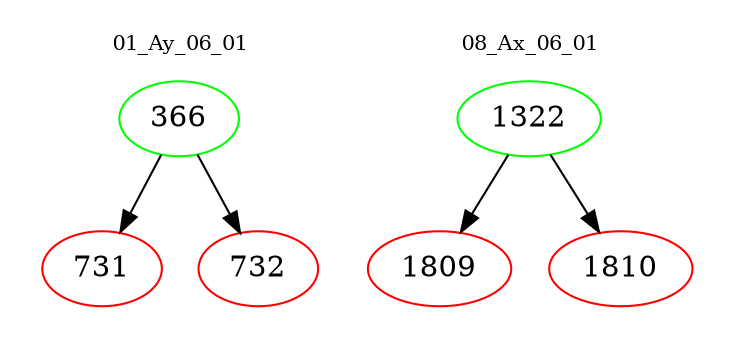 digraph{
subgraph cluster_0 {
color = white
label = "01_Ay_06_01";
fontsize=10;
T0_366 [label="366", color="green"]
T0_366 -> T0_731 [color="black"]
T0_731 [label="731", color="red"]
T0_366 -> T0_732 [color="black"]
T0_732 [label="732", color="red"]
}
subgraph cluster_1 {
color = white
label = "08_Ax_06_01";
fontsize=10;
T1_1322 [label="1322", color="green"]
T1_1322 -> T1_1809 [color="black"]
T1_1809 [label="1809", color="red"]
T1_1322 -> T1_1810 [color="black"]
T1_1810 [label="1810", color="red"]
}
}
